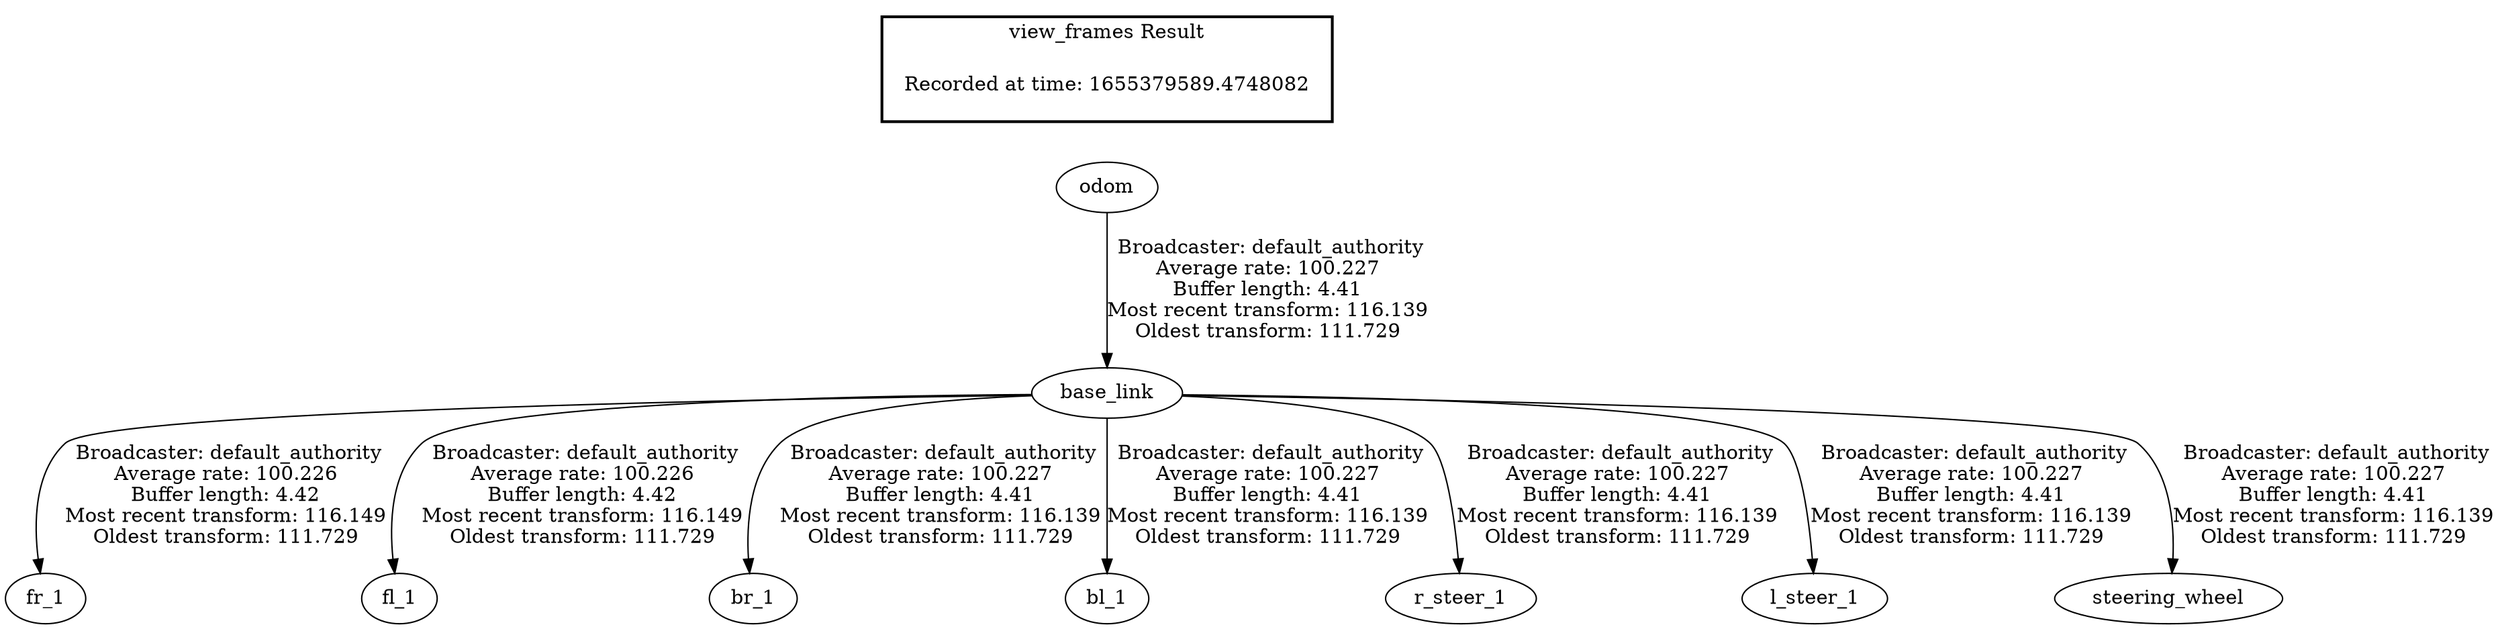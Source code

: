 digraph G {
"base_link" -> "fr_1"[label=" Broadcaster: default_authority\nAverage rate: 100.226\nBuffer length: 4.42\nMost recent transform: 116.149\nOldest transform: 111.729\n"];
"odom" -> "base_link"[label=" Broadcaster: default_authority\nAverage rate: 100.227\nBuffer length: 4.41\nMost recent transform: 116.139\nOldest transform: 111.729\n"];
"base_link" -> "fl_1"[label=" Broadcaster: default_authority\nAverage rate: 100.226\nBuffer length: 4.42\nMost recent transform: 116.149\nOldest transform: 111.729\n"];
"base_link" -> "br_1"[label=" Broadcaster: default_authority\nAverage rate: 100.227\nBuffer length: 4.41\nMost recent transform: 116.139\nOldest transform: 111.729\n"];
"base_link" -> "bl_1"[label=" Broadcaster: default_authority\nAverage rate: 100.227\nBuffer length: 4.41\nMost recent transform: 116.139\nOldest transform: 111.729\n"];
"base_link" -> "r_steer_1"[label=" Broadcaster: default_authority\nAverage rate: 100.227\nBuffer length: 4.41\nMost recent transform: 116.139\nOldest transform: 111.729\n"];
"base_link" -> "l_steer_1"[label=" Broadcaster: default_authority\nAverage rate: 100.227\nBuffer length: 4.41\nMost recent transform: 116.139\nOldest transform: 111.729\n"];
"base_link" -> "steering_wheel"[label=" Broadcaster: default_authority\nAverage rate: 100.227\nBuffer length: 4.41\nMost recent transform: 116.139\nOldest transform: 111.729\n"];
edge [style=invis];
 subgraph cluster_legend { style=bold; color=black; label ="view_frames Result";
"Recorded at time: 1655379589.4748082"[ shape=plaintext ] ;
}->"odom";
}